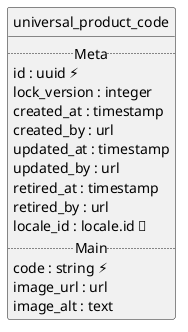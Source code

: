 @startuml uml
skinparam monochrome true
skinparam linetype ortho
hide circle

entity universal_product_code {
  .. Meta ..
  id : uuid ⚡
  lock_version : integer
  created_at : timestamp
  created_by : url
  updated_at : timestamp
  updated_by : url
  retired_at : timestamp
  retired_by : url
  locale_id : locale.id 🔑
  .. Main ..
  code : string ⚡
  image_url : url
  image_alt : text
}

@enduml
